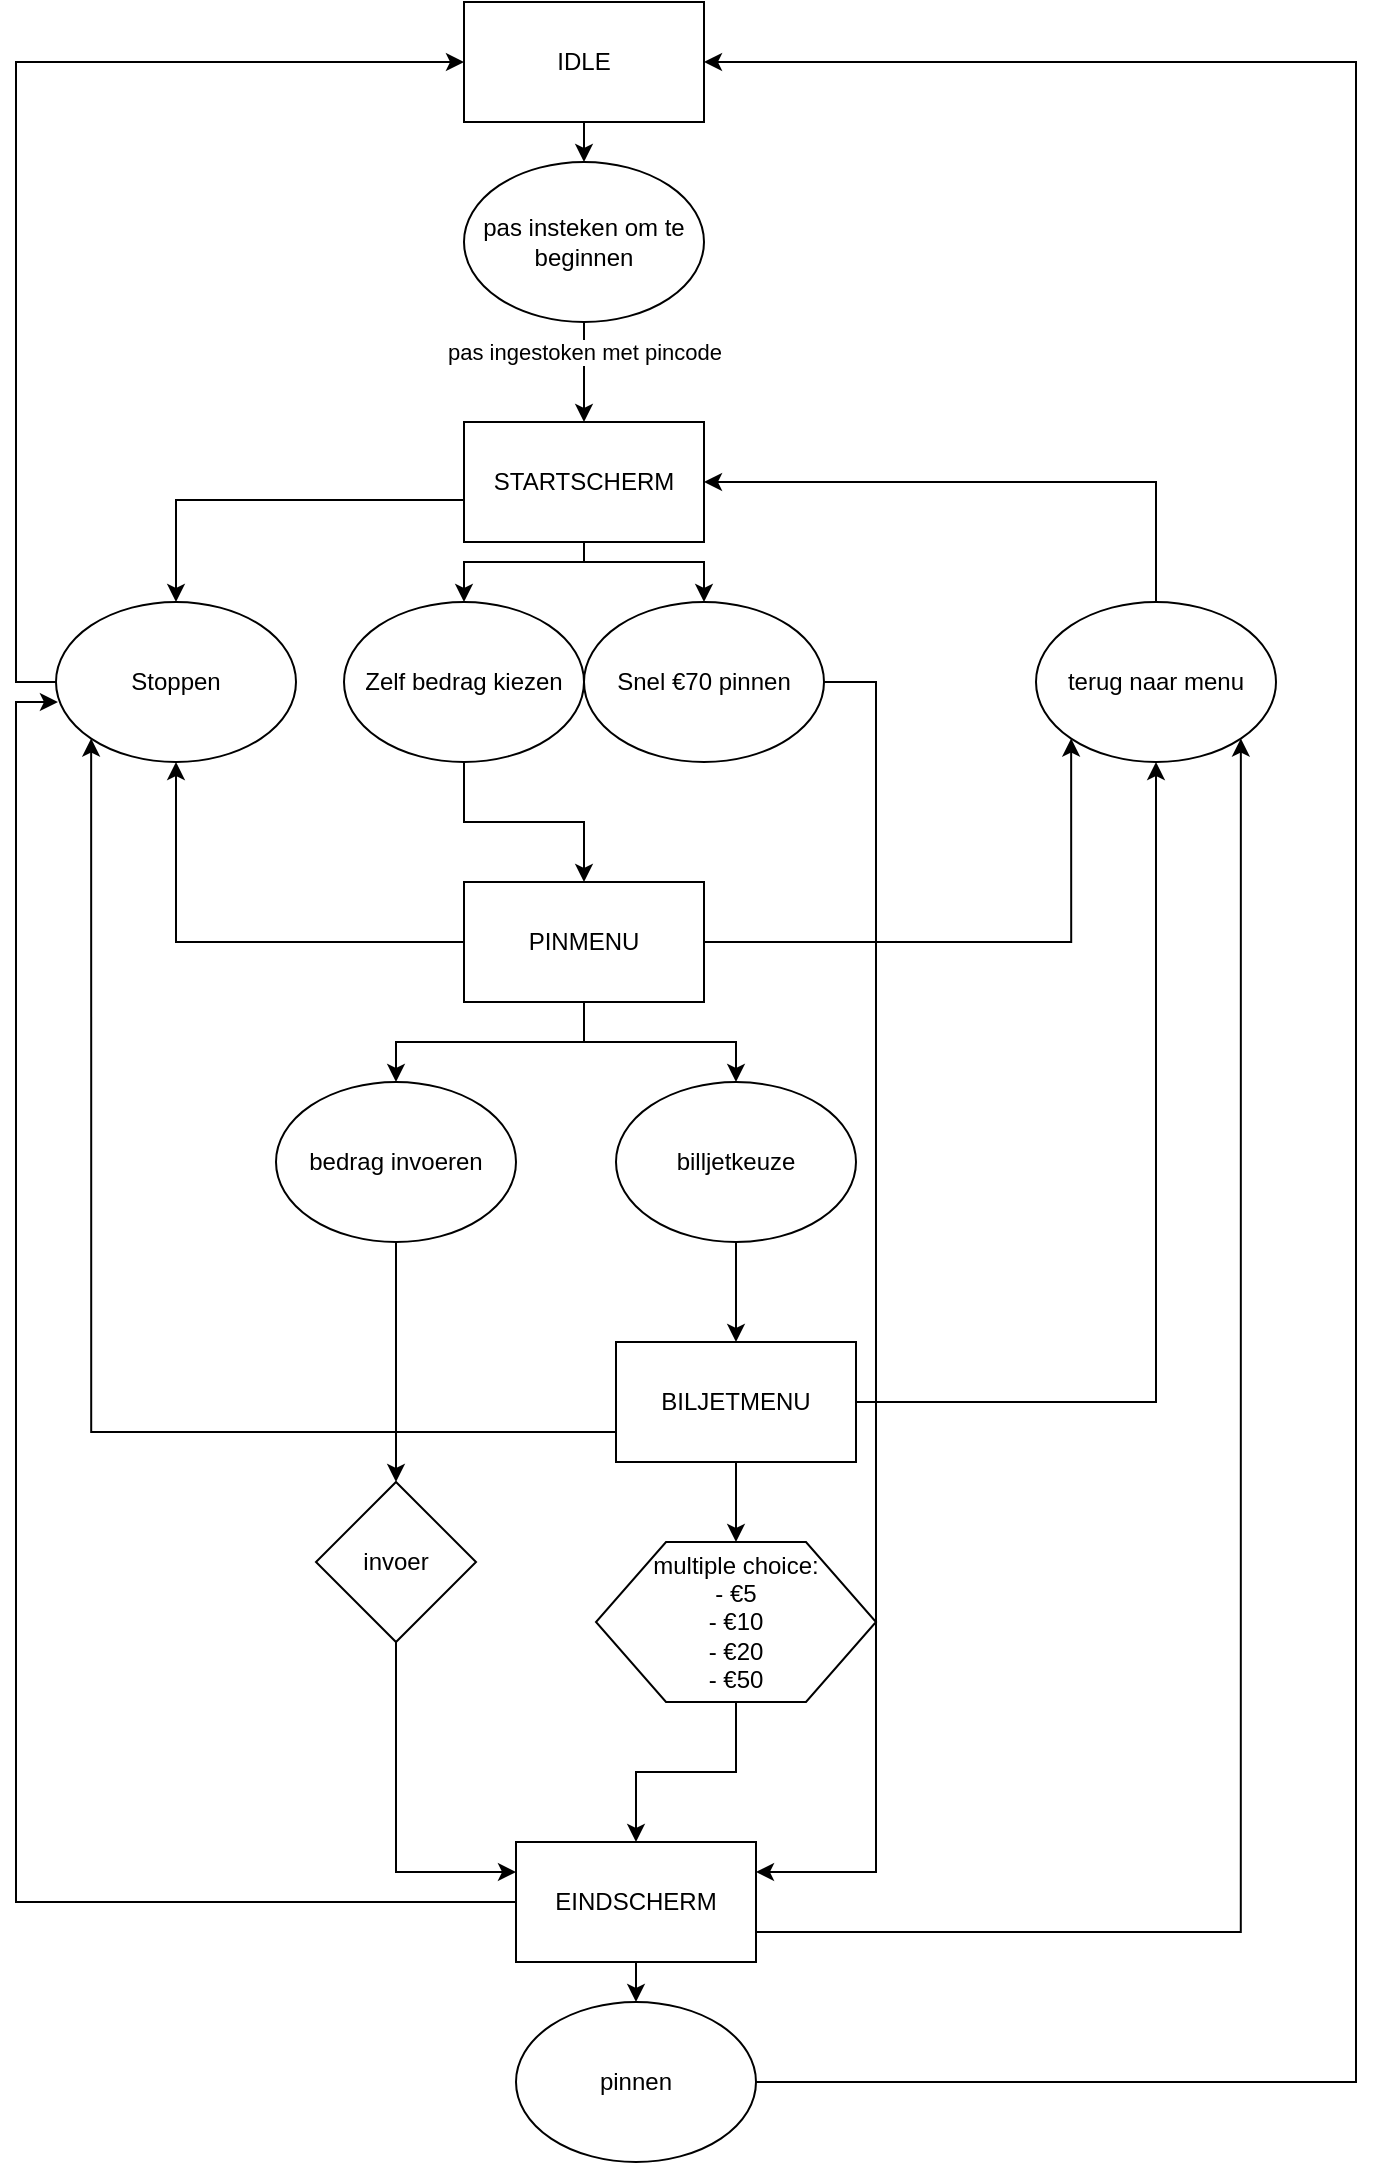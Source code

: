 <mxfile version="12.9.3" type="github"><diagram id="2aQFcBsZyYER8Cp_km8a" name="Page-1"><mxGraphModel dx="2374" dy="1113" grid="1" gridSize="10" guides="1" tooltips="1" connect="1" arrows="1" fold="1" page="1" pageScale="1" pageWidth="827" pageHeight="1169" math="0" shadow="0"><root><mxCell id="0"/><mxCell id="1" parent="0"/><mxCell id="RJhIILIZLZGz2hVfkHsM-11" style="edgeStyle=orthogonalEdgeStyle;rounded=0;orthogonalLoop=1;jettySize=auto;html=1;exitX=0.5;exitY=1;exitDx=0;exitDy=0;entryX=0.5;entryY=0;entryDx=0;entryDy=0;" parent="1" source="RJhIILIZLZGz2hVfkHsM-6" edge="1"><mxGeometry relative="1" as="geometry"><mxPoint x="414" y="160" as="targetPoint"/></mxGeometry></mxCell><mxCell id="RJhIILIZLZGz2hVfkHsM-6" value="IDLE" style="rounded=0;whiteSpace=wrap;html=1;" parent="1" vertex="1"><mxGeometry x="354" y="80" width="120" height="60" as="geometry"/></mxCell><mxCell id="RJhIILIZLZGz2hVfkHsM-13" value="pas ingestoken met pincode" style="edgeStyle=orthogonalEdgeStyle;rounded=0;orthogonalLoop=1;jettySize=auto;html=1;" parent="1" edge="1"><mxGeometry relative="1" as="geometry"><mxPoint x="414" y="220" as="sourcePoint"/><mxPoint x="414" y="290" as="targetPoint"/></mxGeometry></mxCell><mxCell id="RJhIILIZLZGz2hVfkHsM-20" style="edgeStyle=orthogonalEdgeStyle;rounded=0;orthogonalLoop=1;jettySize=auto;html=1;exitX=0;exitY=0.65;exitDx=0;exitDy=0;entryX=0.5;entryY=0;entryDx=0;entryDy=0;exitPerimeter=0;" parent="1" source="RJhIILIZLZGz2hVfkHsM-12" target="RJhIILIZLZGz2hVfkHsM-17" edge="1"><mxGeometry relative="1" as="geometry"/></mxCell><mxCell id="RJhIILIZLZGz2hVfkHsM-21" style="edgeStyle=orthogonalEdgeStyle;rounded=0;orthogonalLoop=1;jettySize=auto;html=1;exitX=0.5;exitY=1;exitDx=0;exitDy=0;entryX=0.5;entryY=0;entryDx=0;entryDy=0;" parent="1" source="RJhIILIZLZGz2hVfkHsM-12" target="RJhIILIZLZGz2hVfkHsM-16" edge="1"><mxGeometry relative="1" as="geometry"><Array as="points"><mxPoint x="414" y="360"/><mxPoint x="474" y="360"/></Array></mxGeometry></mxCell><mxCell id="RJhIILIZLZGz2hVfkHsM-22" style="edgeStyle=orthogonalEdgeStyle;rounded=0;orthogonalLoop=1;jettySize=auto;html=1;exitX=0.5;exitY=1;exitDx=0;exitDy=0;entryX=0.5;entryY=0;entryDx=0;entryDy=0;" parent="1" source="RJhIILIZLZGz2hVfkHsM-12" target="RJhIILIZLZGz2hVfkHsM-18" edge="1"><mxGeometry relative="1" as="geometry"><Array as="points"><mxPoint x="414" y="360"/><mxPoint x="354" y="360"/></Array></mxGeometry></mxCell><mxCell id="RJhIILIZLZGz2hVfkHsM-12" value="STARTSCHERM" style="rounded=0;whiteSpace=wrap;html=1;" parent="1" vertex="1"><mxGeometry x="354" y="290" width="120" height="60" as="geometry"/></mxCell><mxCell id="RJhIILIZLZGz2hVfkHsM-14" value="pas insteken om te beginnen" style="ellipse;whiteSpace=wrap;html=1;" parent="1" vertex="1"><mxGeometry x="354" y="160" width="120" height="80" as="geometry"/></mxCell><mxCell id="RJhIILIZLZGz2hVfkHsM-48" style="edgeStyle=orthogonalEdgeStyle;rounded=0;orthogonalLoop=1;jettySize=auto;html=1;exitX=1;exitY=0.5;exitDx=0;exitDy=0;entryX=1;entryY=0.25;entryDx=0;entryDy=0;" parent="1" source="RJhIILIZLZGz2hVfkHsM-16" target="RJhIILIZLZGz2hVfkHsM-42" edge="1"><mxGeometry relative="1" as="geometry"><Array as="points"><mxPoint x="560" y="420"/><mxPoint x="560" y="1015"/></Array><mxPoint x="540" y="1040" as="targetPoint"/></mxGeometry></mxCell><mxCell id="RJhIILIZLZGz2hVfkHsM-16" value="Snel €70 pinnen" style="ellipse;whiteSpace=wrap;html=1;" parent="1" vertex="1"><mxGeometry x="414" y="380" width="120" height="80" as="geometry"/></mxCell><mxCell id="RJhIILIZLZGz2hVfkHsM-24" style="edgeStyle=orthogonalEdgeStyle;rounded=0;orthogonalLoop=1;jettySize=auto;html=1;exitX=0;exitY=0.5;exitDx=0;exitDy=0;entryX=0;entryY=0.5;entryDx=0;entryDy=0;" parent="1" source="RJhIILIZLZGz2hVfkHsM-17" target="RJhIILIZLZGz2hVfkHsM-6" edge="1"><mxGeometry relative="1" as="geometry"/></mxCell><mxCell id="RJhIILIZLZGz2hVfkHsM-17" value="Stoppen" style="ellipse;whiteSpace=wrap;html=1;" parent="1" vertex="1"><mxGeometry x="150" y="380" width="120" height="80" as="geometry"/></mxCell><mxCell id="RJhIILIZLZGz2hVfkHsM-26" style="edgeStyle=orthogonalEdgeStyle;rounded=0;orthogonalLoop=1;jettySize=auto;html=1;exitX=0.5;exitY=1;exitDx=0;exitDy=0;entryX=0.5;entryY=0;entryDx=0;entryDy=0;" parent="1" source="RJhIILIZLZGz2hVfkHsM-18" target="RJhIILIZLZGz2hVfkHsM-23" edge="1"><mxGeometry relative="1" as="geometry"/></mxCell><mxCell id="RJhIILIZLZGz2hVfkHsM-18" value="Zelf bedrag kiezen" style="ellipse;whiteSpace=wrap;html=1;" parent="1" vertex="1"><mxGeometry x="294" y="380" width="120" height="80" as="geometry"/></mxCell><mxCell id="RJhIILIZLZGz2hVfkHsM-27" style="edgeStyle=orthogonalEdgeStyle;rounded=0;orthogonalLoop=1;jettySize=auto;html=1;exitX=0;exitY=0.5;exitDx=0;exitDy=0;entryX=0.5;entryY=1;entryDx=0;entryDy=0;" parent="1" source="RJhIILIZLZGz2hVfkHsM-23" target="RJhIILIZLZGz2hVfkHsM-17" edge="1"><mxGeometry relative="1" as="geometry"/></mxCell><mxCell id="RJhIILIZLZGz2hVfkHsM-29" style="edgeStyle=orthogonalEdgeStyle;rounded=0;orthogonalLoop=1;jettySize=auto;html=1;exitX=0.5;exitY=1;exitDx=0;exitDy=0;" parent="1" source="RJhIILIZLZGz2hVfkHsM-23" target="RJhIILIZLZGz2hVfkHsM-28" edge="1"><mxGeometry relative="1" as="geometry"/></mxCell><mxCell id="RShSgGyCqmUptJ0sVCQh-3" style="edgeStyle=orthogonalEdgeStyle;rounded=0;orthogonalLoop=1;jettySize=auto;html=1;exitX=0.5;exitY=1;exitDx=0;exitDy=0;entryX=0.5;entryY=0;entryDx=0;entryDy=0;" parent="1" source="RJhIILIZLZGz2hVfkHsM-23" target="RShSgGyCqmUptJ0sVCQh-2" edge="1"><mxGeometry relative="1" as="geometry"/></mxCell><mxCell id="RShSgGyCqmUptJ0sVCQh-9" style="edgeStyle=orthogonalEdgeStyle;rounded=0;orthogonalLoop=1;jettySize=auto;html=1;exitX=1;exitY=0.5;exitDx=0;exitDy=0;entryX=0;entryY=1;entryDx=0;entryDy=0;" parent="1" source="RJhIILIZLZGz2hVfkHsM-23" target="RShSgGyCqmUptJ0sVCQh-7" edge="1"><mxGeometry relative="1" as="geometry"/></mxCell><mxCell id="RJhIILIZLZGz2hVfkHsM-23" value="PINMENU" style="rounded=0;whiteSpace=wrap;html=1;" parent="1" vertex="1"><mxGeometry x="354" y="520" width="120" height="60" as="geometry"/></mxCell><mxCell id="RJhIILIZLZGz2hVfkHsM-32" style="edgeStyle=orthogonalEdgeStyle;rounded=0;orthogonalLoop=1;jettySize=auto;html=1;exitX=0.5;exitY=1;exitDx=0;exitDy=0;entryX=0.5;entryY=0;entryDx=0;entryDy=0;" parent="1" source="RJhIILIZLZGz2hVfkHsM-28" target="RJhIILIZLZGz2hVfkHsM-31" edge="1"><mxGeometry relative="1" as="geometry"/></mxCell><mxCell id="RJhIILIZLZGz2hVfkHsM-28" value="bedrag invoeren" style="ellipse;whiteSpace=wrap;html=1;" parent="1" vertex="1"><mxGeometry x="260" y="620" width="120" height="80" as="geometry"/></mxCell><mxCell id="RJhIILIZLZGz2hVfkHsM-34" style="edgeStyle=orthogonalEdgeStyle;rounded=0;orthogonalLoop=1;jettySize=auto;html=1;exitX=0.5;exitY=1;exitDx=0;exitDy=0;entryX=0;entryY=0.25;entryDx=0;entryDy=0;" parent="1" source="RJhIILIZLZGz2hVfkHsM-31" target="RJhIILIZLZGz2hVfkHsM-42" edge="1"><mxGeometry relative="1" as="geometry"><mxPoint x="280" y="850" as="targetPoint"/></mxGeometry></mxCell><mxCell id="RJhIILIZLZGz2hVfkHsM-31" value="invoer" style="rhombus;whiteSpace=wrap;html=1;" parent="1" vertex="1"><mxGeometry x="280" y="820" width="80" height="80" as="geometry"/></mxCell><mxCell id="RJhIILIZLZGz2hVfkHsM-39" style="edgeStyle=orthogonalEdgeStyle;rounded=0;orthogonalLoop=1;jettySize=auto;html=1;exitX=0;exitY=0.75;exitDx=0;exitDy=0;entryX=0;entryY=1;entryDx=0;entryDy=0;" parent="1" source="RJhIILIZLZGz2hVfkHsM-36" target="RJhIILIZLZGz2hVfkHsM-17" edge="1"><mxGeometry relative="1" as="geometry"/></mxCell><mxCell id="RJhIILIZLZGz2hVfkHsM-41" style="edgeStyle=orthogonalEdgeStyle;rounded=0;orthogonalLoop=1;jettySize=auto;html=1;exitX=0.5;exitY=1;exitDx=0;exitDy=0;entryX=0.5;entryY=0;entryDx=0;entryDy=0;" parent="1" source="RJhIILIZLZGz2hVfkHsM-36" target="RJhIILIZLZGz2hVfkHsM-40" edge="1"><mxGeometry relative="1" as="geometry"/></mxCell><mxCell id="RShSgGyCqmUptJ0sVCQh-10" style="edgeStyle=orthogonalEdgeStyle;rounded=0;orthogonalLoop=1;jettySize=auto;html=1;exitX=1;exitY=0.5;exitDx=0;exitDy=0;entryX=0.5;entryY=1;entryDx=0;entryDy=0;" parent="1" source="RJhIILIZLZGz2hVfkHsM-36" target="RShSgGyCqmUptJ0sVCQh-7" edge="1"><mxGeometry relative="1" as="geometry"/></mxCell><mxCell id="RJhIILIZLZGz2hVfkHsM-36" value="BILJETMENU" style="rounded=0;whiteSpace=wrap;html=1;" parent="1" vertex="1"><mxGeometry x="430" y="750" width="120" height="60" as="geometry"/></mxCell><mxCell id="RJhIILIZLZGz2hVfkHsM-46" style="edgeStyle=orthogonalEdgeStyle;rounded=0;orthogonalLoop=1;jettySize=auto;html=1;exitX=0.5;exitY=1;exitDx=0;exitDy=0;entryX=0.5;entryY=0;entryDx=0;entryDy=0;" parent="1" source="RJhIILIZLZGz2hVfkHsM-40" target="RJhIILIZLZGz2hVfkHsM-42" edge="1"><mxGeometry relative="1" as="geometry"/></mxCell><mxCell id="RJhIILIZLZGz2hVfkHsM-40" value="multiple choice:&lt;br&gt;- €5&lt;br&gt;- €10&lt;br&gt;- €20&lt;br&gt;- €50" style="shape=hexagon;perimeter=hexagonPerimeter2;whiteSpace=wrap;html=1;" parent="1" vertex="1"><mxGeometry x="420" y="850" width="140" height="80" as="geometry"/></mxCell><mxCell id="RJhIILIZLZGz2hVfkHsM-44" style="edgeStyle=orthogonalEdgeStyle;rounded=0;orthogonalLoop=1;jettySize=auto;html=1;exitX=0.5;exitY=1;exitDx=0;exitDy=0;entryX=0.5;entryY=0;entryDx=0;entryDy=0;" parent="1" source="RJhIILIZLZGz2hVfkHsM-42" target="RJhIILIZLZGz2hVfkHsM-43" edge="1"><mxGeometry relative="1" as="geometry"/></mxCell><mxCell id="RJhIILIZLZGz2hVfkHsM-45" style="edgeStyle=orthogonalEdgeStyle;rounded=0;orthogonalLoop=1;jettySize=auto;html=1;exitX=0;exitY=0.5;exitDx=0;exitDy=0;entryX=0.008;entryY=0.625;entryDx=0;entryDy=0;entryPerimeter=0;" parent="1" source="RJhIILIZLZGz2hVfkHsM-42" target="RJhIILIZLZGz2hVfkHsM-17" edge="1"><mxGeometry relative="1" as="geometry"><mxPoint x="110" y="600" as="targetPoint"/></mxGeometry></mxCell><mxCell id="RShSgGyCqmUptJ0sVCQh-11" style="edgeStyle=orthogonalEdgeStyle;rounded=0;orthogonalLoop=1;jettySize=auto;html=1;exitX=1;exitY=0.75;exitDx=0;exitDy=0;entryX=1;entryY=1;entryDx=0;entryDy=0;" parent="1" source="RJhIILIZLZGz2hVfkHsM-42" target="RShSgGyCqmUptJ0sVCQh-7" edge="1"><mxGeometry relative="1" as="geometry"/></mxCell><mxCell id="RJhIILIZLZGz2hVfkHsM-42" value="EINDSCHERM" style="rounded=0;whiteSpace=wrap;html=1;" parent="1" vertex="1"><mxGeometry x="380" y="1000" width="120" height="60" as="geometry"/></mxCell><mxCell id="RShSgGyCqmUptJ0sVCQh-12" style="edgeStyle=orthogonalEdgeStyle;rounded=0;orthogonalLoop=1;jettySize=auto;html=1;entryX=1;entryY=0.5;entryDx=0;entryDy=0;" parent="1" source="RJhIILIZLZGz2hVfkHsM-43" target="RJhIILIZLZGz2hVfkHsM-6" edge="1"><mxGeometry relative="1" as="geometry"><Array as="points"><mxPoint x="800" y="1120"/><mxPoint x="800" y="110"/></Array></mxGeometry></mxCell><mxCell id="RJhIILIZLZGz2hVfkHsM-43" value="pinnen" style="ellipse;whiteSpace=wrap;html=1;" parent="1" vertex="1"><mxGeometry x="380" y="1080" width="120" height="80" as="geometry"/></mxCell><mxCell id="RShSgGyCqmUptJ0sVCQh-4" style="edgeStyle=orthogonalEdgeStyle;rounded=0;orthogonalLoop=1;jettySize=auto;html=1;entryX=0.5;entryY=0;entryDx=0;entryDy=0;" parent="1" source="RShSgGyCqmUptJ0sVCQh-2" target="RJhIILIZLZGz2hVfkHsM-36" edge="1"><mxGeometry relative="1" as="geometry"/></mxCell><mxCell id="RShSgGyCqmUptJ0sVCQh-2" value="billjetkeuze" style="ellipse;whiteSpace=wrap;html=1;" parent="1" vertex="1"><mxGeometry x="430" y="620" width="120" height="80" as="geometry"/></mxCell><mxCell id="RShSgGyCqmUptJ0sVCQh-8" style="edgeStyle=orthogonalEdgeStyle;rounded=0;orthogonalLoop=1;jettySize=auto;html=1;entryX=1;entryY=0.5;entryDx=0;entryDy=0;" parent="1" source="RShSgGyCqmUptJ0sVCQh-7" target="RJhIILIZLZGz2hVfkHsM-12" edge="1"><mxGeometry relative="1" as="geometry"><Array as="points"><mxPoint x="700" y="320"/></Array></mxGeometry></mxCell><mxCell id="RShSgGyCqmUptJ0sVCQh-7" value="terug naar menu" style="ellipse;whiteSpace=wrap;html=1;" parent="1" vertex="1"><mxGeometry x="640" y="380" width="120" height="80" as="geometry"/></mxCell></root></mxGraphModel></diagram></mxfile>